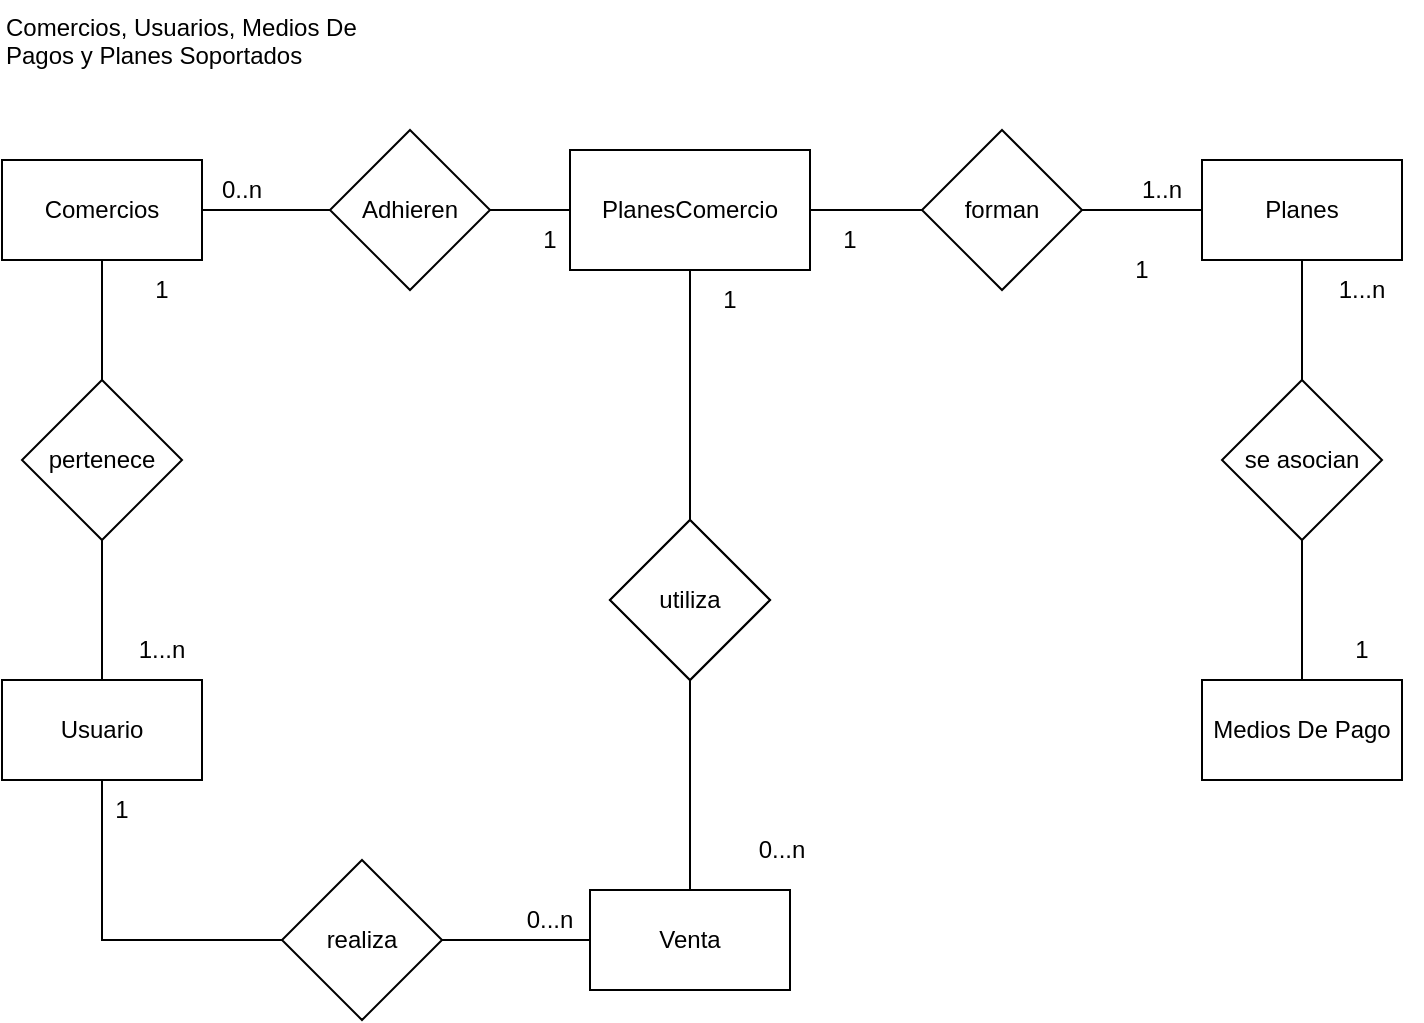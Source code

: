 <mxfile version="20.7.4" type="google"><diagram id="L-VWIwZWDXGhPf6a32vI" name="Page-1"><mxGraphModel grid="1" page="1" gridSize="10" guides="1" tooltips="1" connect="1" arrows="1" fold="1" pageScale="1" pageWidth="827" pageHeight="1169" math="0" shadow="0"><root><mxCell id="0"/><mxCell id="1" parent="0"/><mxCell id="0EKeDQWSmUx7zd-WrAwO-1" value="Comercios, Usuarios, Medios De&#10;Pagos y Planes Soportados" style="text;whiteSpace=wrap;html=1;" vertex="1" parent="1"><mxGeometry x="60" y="260" width="210" height="50" as="geometry"/></mxCell><mxCell id="0EKeDQWSmUx7zd-WrAwO-24" style="edgeStyle=none;rounded=0;orthogonalLoop=1;jettySize=auto;html=1;entryX=0;entryY=0.5;entryDx=0;entryDy=0;endArrow=none;endFill=0;" edge="1" parent="1" source="0EKeDQWSmUx7zd-WrAwO-2" target="0EKeDQWSmUx7zd-WrAwO-55"><mxGeometry relative="1" as="geometry"><mxPoint x="230" y="365" as="targetPoint"/></mxGeometry></mxCell><mxCell id="0EKeDQWSmUx7zd-WrAwO-2" value="Comercios" style="rounded=0;whiteSpace=wrap;html=1;" vertex="1" parent="1"><mxGeometry x="60" y="340" width="100" height="50" as="geometry"/></mxCell><mxCell id="0EKeDQWSmUx7zd-WrAwO-34" style="edgeStyle=none;rounded=0;orthogonalLoop=1;jettySize=auto;html=1;entryX=0;entryY=0.5;entryDx=0;entryDy=0;endArrow=none;endFill=0;" edge="1" parent="1" source="0EKeDQWSmUx7zd-WrAwO-5" target="0EKeDQWSmUx7zd-WrAwO-33"><mxGeometry relative="1" as="geometry"><Array as="points"><mxPoint x="110" y="730"/></Array></mxGeometry></mxCell><mxCell id="0EKeDQWSmUx7zd-WrAwO-5" value="Usuario" style="rounded=0;whiteSpace=wrap;html=1;" vertex="1" parent="1"><mxGeometry x="60" y="600" width="100" height="50" as="geometry"/></mxCell><mxCell id="0EKeDQWSmUx7zd-WrAwO-11" style="edgeStyle=orthogonalEdgeStyle;rounded=0;orthogonalLoop=1;jettySize=auto;html=1;entryX=0.5;entryY=1;entryDx=0;entryDy=0;endArrow=none;endFill=0;" edge="1" parent="1" source="0EKeDQWSmUx7zd-WrAwO-6" target="0EKeDQWSmUx7zd-WrAwO-9"><mxGeometry relative="1" as="geometry"><Array as="points"><mxPoint x="710" y="540"/><mxPoint x="710" y="540"/></Array></mxGeometry></mxCell><mxCell id="0EKeDQWSmUx7zd-WrAwO-6" value="Medios De Pago" style="rounded=0;whiteSpace=wrap;html=1;" vertex="1" parent="1"><mxGeometry x="660" y="600" width="100" height="50" as="geometry"/></mxCell><mxCell id="0EKeDQWSmUx7zd-WrAwO-8" value="Planes" style="rounded=0;whiteSpace=wrap;html=1;" vertex="1" parent="1"><mxGeometry x="660" y="340" width="100" height="50" as="geometry"/></mxCell><mxCell id="0EKeDQWSmUx7zd-WrAwO-9" value="se asocian" style="rhombus;whiteSpace=wrap;html=1;" vertex="1" parent="1"><mxGeometry x="670" y="450" width="80" height="80" as="geometry"/></mxCell><mxCell id="0EKeDQWSmUx7zd-WrAwO-14" value="pertenece" style="rhombus;whiteSpace=wrap;html=1;" vertex="1" parent="1"><mxGeometry x="70" y="450" width="80" height="80" as="geometry"/></mxCell><mxCell id="0EKeDQWSmUx7zd-WrAwO-20" value="" style="group" vertex="1" connectable="0" parent="1"><mxGeometry x="110" y="390" width="60" height="30" as="geometry"/></mxCell><mxCell id="0EKeDQWSmUx7zd-WrAwO-15" style="edgeStyle=none;rounded=0;orthogonalLoop=1;jettySize=auto;html=1;entryX=0.5;entryY=1;entryDx=0;entryDy=0;endArrow=none;endFill=0;" edge="1" parent="0EKeDQWSmUx7zd-WrAwO-20" source="0EKeDQWSmUx7zd-WrAwO-14" target="0EKeDQWSmUx7zd-WrAwO-2"><mxGeometry relative="1" as="geometry"/></mxCell><mxCell id="0EKeDQWSmUx7zd-WrAwO-19" value="1" style="text;html=1;strokeColor=none;fillColor=none;align=center;verticalAlign=middle;whiteSpace=wrap;rounded=0;" vertex="1" parent="0EKeDQWSmUx7zd-WrAwO-20"><mxGeometry width="60" height="30" as="geometry"/></mxCell><mxCell id="0EKeDQWSmUx7zd-WrAwO-21" value="" style="group" vertex="1" connectable="0" parent="1"><mxGeometry x="110" y="570" width="60" height="30" as="geometry"/></mxCell><mxCell id="0EKeDQWSmUx7zd-WrAwO-17" style="edgeStyle=none;rounded=0;orthogonalLoop=1;jettySize=auto;html=1;entryX=0.5;entryY=0;entryDx=0;entryDy=0;endArrow=none;endFill=0;" edge="1" parent="0EKeDQWSmUx7zd-WrAwO-21" source="0EKeDQWSmUx7zd-WrAwO-14" target="0EKeDQWSmUx7zd-WrAwO-5"><mxGeometry relative="1" as="geometry"/></mxCell><mxCell id="0EKeDQWSmUx7zd-WrAwO-18" value="1...n" style="text;html=1;strokeColor=none;fillColor=none;align=center;verticalAlign=middle;whiteSpace=wrap;rounded=0;" vertex="1" parent="0EKeDQWSmUx7zd-WrAwO-21"><mxGeometry width="60" height="30" as="geometry"/></mxCell><mxCell id="0EKeDQWSmUx7zd-WrAwO-22" value="" style="group" vertex="1" connectable="0" parent="1"><mxGeometry x="710" y="570" width="60" height="30" as="geometry"/></mxCell><mxCell id="0EKeDQWSmUx7zd-WrAwO-12" style="edgeStyle=orthogonalEdgeStyle;rounded=0;orthogonalLoop=1;jettySize=auto;html=1;entryX=0.5;entryY=1;entryDx=0;entryDy=0;endArrow=none;endFill=0;" edge="1" parent="0EKeDQWSmUx7zd-WrAwO-22" source="0EKeDQWSmUx7zd-WrAwO-9" target="0EKeDQWSmUx7zd-WrAwO-8"><mxGeometry relative="1" as="geometry"/></mxCell><mxCell id="0EKeDQWSmUx7zd-WrAwO-13" value="1" style="text;html=1;strokeColor=none;fillColor=none;align=center;verticalAlign=middle;whiteSpace=wrap;rounded=0;rotation=0;" vertex="1" parent="0EKeDQWSmUx7zd-WrAwO-22"><mxGeometry width="60" height="30" as="geometry"/></mxCell><mxCell id="0EKeDQWSmUx7zd-WrAwO-25" style="edgeStyle=none;rounded=0;orthogonalLoop=1;jettySize=auto;html=1;entryX=0;entryY=0.5;entryDx=0;entryDy=0;endArrow=none;endFill=0;exitX=1;exitY=0.5;exitDx=0;exitDy=0;" edge="1" parent="1" source="0EKeDQWSmUx7zd-WrAwO-65" target="0EKeDQWSmUx7zd-WrAwO-8"><mxGeometry relative="1" as="geometry"><mxPoint x="590" y="365" as="sourcePoint"/></mxGeometry></mxCell><mxCell id="0EKeDQWSmUx7zd-WrAwO-26" value="1..n" style="text;html=1;strokeColor=none;fillColor=none;align=center;verticalAlign=middle;whiteSpace=wrap;rounded=0;" vertex="1" parent="1"><mxGeometry x="610" y="340" width="60" height="30" as="geometry"/></mxCell><mxCell id="0EKeDQWSmUx7zd-WrAwO-29" value="0..n" style="text;html=1;strokeColor=none;fillColor=none;align=center;verticalAlign=middle;whiteSpace=wrap;rounded=0;" vertex="1" parent="1"><mxGeometry x="150" y="340" width="60" height="30" as="geometry"/></mxCell><mxCell id="0EKeDQWSmUx7zd-WrAwO-30" value="1...n" style="text;html=1;strokeColor=none;fillColor=none;align=center;verticalAlign=middle;whiteSpace=wrap;rounded=0;" vertex="1" parent="1"><mxGeometry x="710" y="390" width="60" height="30" as="geometry"/></mxCell><mxCell id="0EKeDQWSmUx7zd-WrAwO-32" value="Venta" style="rounded=0;whiteSpace=wrap;html=1;" vertex="1" parent="1"><mxGeometry x="354" y="705" width="100" height="50" as="geometry"/></mxCell><mxCell id="0EKeDQWSmUx7zd-WrAwO-35" style="edgeStyle=none;rounded=0;orthogonalLoop=1;jettySize=auto;html=1;entryX=0;entryY=0.5;entryDx=0;entryDy=0;endArrow=none;endFill=0;" edge="1" parent="1" source="0EKeDQWSmUx7zd-WrAwO-33" target="0EKeDQWSmUx7zd-WrAwO-32"><mxGeometry relative="1" as="geometry"/></mxCell><mxCell id="0EKeDQWSmUx7zd-WrAwO-33" value="realiza" style="rhombus;whiteSpace=wrap;html=1;" vertex="1" parent="1"><mxGeometry x="200" y="690" width="80" height="80" as="geometry"/></mxCell><mxCell id="0EKeDQWSmUx7zd-WrAwO-36" value="" style="group" vertex="1" connectable="0" parent="1"><mxGeometry x="304" y="705" width="60" height="30" as="geometry"/></mxCell><mxCell id="0EKeDQWSmUx7zd-WrAwO-37" style="edgeStyle=none;rounded=0;orthogonalLoop=1;jettySize=auto;html=1;entryX=0.5;entryY=0;entryDx=0;entryDy=0;endArrow=none;endFill=0;" edge="1" parent="0EKeDQWSmUx7zd-WrAwO-36"><mxGeometry relative="1" as="geometry"/></mxCell><mxCell id="0EKeDQWSmUx7zd-WrAwO-38" value="0...n" style="text;html=1;strokeColor=none;fillColor=none;align=center;verticalAlign=middle;whiteSpace=wrap;rounded=0;" vertex="1" parent="0EKeDQWSmUx7zd-WrAwO-36"><mxGeometry width="60" height="30" as="geometry"/></mxCell><mxCell id="0EKeDQWSmUx7zd-WrAwO-39" value="" style="group" vertex="1" connectable="0" parent="1"><mxGeometry x="120" y="660" width="60" height="30" as="geometry"/></mxCell><mxCell id="0EKeDQWSmUx7zd-WrAwO-40" style="edgeStyle=none;rounded=0;orthogonalLoop=1;jettySize=auto;html=1;entryX=0.5;entryY=0;entryDx=0;entryDy=0;endArrow=none;endFill=0;" edge="1" parent="0EKeDQWSmUx7zd-WrAwO-39"><mxGeometry relative="1" as="geometry"/></mxCell><mxCell id="0EKeDQWSmUx7zd-WrAwO-41" value="1" style="text;html=1;strokeColor=none;fillColor=none;align=center;verticalAlign=middle;whiteSpace=wrap;rounded=0;" vertex="1" parent="0EKeDQWSmUx7zd-WrAwO-39"><mxGeometry x="-30" y="-10" width="60" height="30" as="geometry"/></mxCell><mxCell id="0EKeDQWSmUx7zd-WrAwO-44" style="edgeStyle=none;rounded=0;orthogonalLoop=1;jettySize=auto;html=1;entryX=0.5;entryY=0;entryDx=0;entryDy=0;endArrow=none;endFill=0;" edge="1" parent="1" source="0EKeDQWSmUx7zd-WrAwO-42" target="0EKeDQWSmUx7zd-WrAwO-32"><mxGeometry relative="1" as="geometry"/></mxCell><mxCell id="0EKeDQWSmUx7zd-WrAwO-66" style="edgeStyle=none;rounded=0;orthogonalLoop=1;jettySize=auto;html=1;entryX=0.5;entryY=1;entryDx=0;entryDy=0;endArrow=none;endFill=0;" edge="1" parent="1" source="0EKeDQWSmUx7zd-WrAwO-42" target="0EKeDQWSmUx7zd-WrAwO-54"><mxGeometry relative="1" as="geometry"/></mxCell><mxCell id="0EKeDQWSmUx7zd-WrAwO-42" value="utiliza" style="rhombus;whiteSpace=wrap;html=1;" vertex="1" parent="1"><mxGeometry x="364" y="520" width="80" height="80" as="geometry"/></mxCell><mxCell id="0EKeDQWSmUx7zd-WrAwO-45" value="" style="group" vertex="1" connectable="0" parent="1"><mxGeometry x="420" y="670" width="60" height="30" as="geometry"/></mxCell><mxCell id="0EKeDQWSmUx7zd-WrAwO-46" style="edgeStyle=none;rounded=0;orthogonalLoop=1;jettySize=auto;html=1;entryX=0.5;entryY=0;entryDx=0;entryDy=0;endArrow=none;endFill=0;" edge="1" parent="0EKeDQWSmUx7zd-WrAwO-45"><mxGeometry relative="1" as="geometry"/></mxCell><mxCell id="0EKeDQWSmUx7zd-WrAwO-47" value="0...n" style="text;html=1;strokeColor=none;fillColor=none;align=center;verticalAlign=middle;whiteSpace=wrap;rounded=0;" vertex="1" parent="0EKeDQWSmUx7zd-WrAwO-45"><mxGeometry width="60" height="30" as="geometry"/></mxCell><mxCell id="0EKeDQWSmUx7zd-WrAwO-48" value="" style="group" vertex="1" connectable="0" parent="1"><mxGeometry x="600" y="380" width="60" height="30" as="geometry"/></mxCell><mxCell id="0EKeDQWSmUx7zd-WrAwO-49" style="edgeStyle=none;rounded=0;orthogonalLoop=1;jettySize=auto;html=1;entryX=0.5;entryY=0;entryDx=0;entryDy=0;endArrow=none;endFill=0;" edge="1" parent="0EKeDQWSmUx7zd-WrAwO-48"><mxGeometry relative="1" as="geometry"/></mxCell><mxCell id="0EKeDQWSmUx7zd-WrAwO-50" value="1" style="text;html=1;strokeColor=none;fillColor=none;align=center;verticalAlign=middle;whiteSpace=wrap;rounded=0;" vertex="1" parent="0EKeDQWSmUx7zd-WrAwO-48"><mxGeometry width="60" height="30" as="geometry"/></mxCell><mxCell id="0EKeDQWSmUx7zd-WrAwO-54" value="PlanesComercio" style="rounded=0;whiteSpace=wrap;html=1;" vertex="1" parent="1"><mxGeometry x="344" y="335" width="120" height="60" as="geometry"/></mxCell><mxCell id="0EKeDQWSmUx7zd-WrAwO-56" style="edgeStyle=none;rounded=0;orthogonalLoop=1;jettySize=auto;html=1;entryX=0;entryY=0.5;entryDx=0;entryDy=0;endArrow=none;endFill=0;" edge="1" parent="1" source="0EKeDQWSmUx7zd-WrAwO-55" target="0EKeDQWSmUx7zd-WrAwO-54"><mxGeometry relative="1" as="geometry"/></mxCell><mxCell id="0EKeDQWSmUx7zd-WrAwO-55" value="Adhieren" style="rhombus;whiteSpace=wrap;html=1;" vertex="1" parent="1"><mxGeometry x="224" y="325" width="80" height="80" as="geometry"/></mxCell><mxCell id="0EKeDQWSmUx7zd-WrAwO-58" style="edgeStyle=none;rounded=0;orthogonalLoop=1;jettySize=auto;html=1;entryX=1;entryY=0.5;entryDx=0;entryDy=0;endArrow=none;endFill=0;exitX=0;exitY=0.5;exitDx=0;exitDy=0;" edge="1" parent="1" source="0EKeDQWSmUx7zd-WrAwO-65" target="0EKeDQWSmUx7zd-WrAwO-54"><mxGeometry relative="1" as="geometry"><mxPoint x="510" y="365" as="sourcePoint"/></mxGeometry></mxCell><mxCell id="0EKeDQWSmUx7zd-WrAwO-59" value="" style="group" vertex="1" connectable="0" parent="1"><mxGeometry x="304" y="365" width="60" height="30" as="geometry"/></mxCell><mxCell id="0EKeDQWSmUx7zd-WrAwO-60" style="edgeStyle=none;rounded=0;orthogonalLoop=1;jettySize=auto;html=1;entryX=0.5;entryY=1;entryDx=0;entryDy=0;endArrow=none;endFill=0;" edge="1" parent="0EKeDQWSmUx7zd-WrAwO-59"><mxGeometry relative="1" as="geometry"/></mxCell><mxCell id="0EKeDQWSmUx7zd-WrAwO-61" value="1" style="text;html=1;strokeColor=none;fillColor=none;align=center;verticalAlign=middle;whiteSpace=wrap;rounded=0;" vertex="1" parent="0EKeDQWSmUx7zd-WrAwO-59"><mxGeometry width="60" height="30" as="geometry"/></mxCell><mxCell id="0EKeDQWSmUx7zd-WrAwO-65" value="forman" style="rhombus;whiteSpace=wrap;html=1;" vertex="1" parent="1"><mxGeometry x="520" y="325" width="80" height="80" as="geometry"/></mxCell><mxCell id="0EKeDQWSmUx7zd-WrAwO-64" value="1" style="text;html=1;strokeColor=none;fillColor=none;align=center;verticalAlign=middle;whiteSpace=wrap;rounded=0;" vertex="1" parent="1"><mxGeometry x="454" y="365" width="60" height="30" as="geometry"/></mxCell><mxCell id="UxFfTLqBCHi8FfKAouzA-1" value="utiliza" style="rhombus;whiteSpace=wrap;html=1;" vertex="1" parent="1"><mxGeometry x="364" y="520" width="80" height="80" as="geometry"/></mxCell><mxCell id="UxFfTLqBCHi8FfKAouzA-2" value="1" style="text;html=1;strokeColor=none;fillColor=none;align=center;verticalAlign=middle;whiteSpace=wrap;rounded=0;" vertex="1" parent="1"><mxGeometry x="394" y="395" width="60" height="30" as="geometry"/></mxCell></root></mxGraphModel></diagram></mxfile>